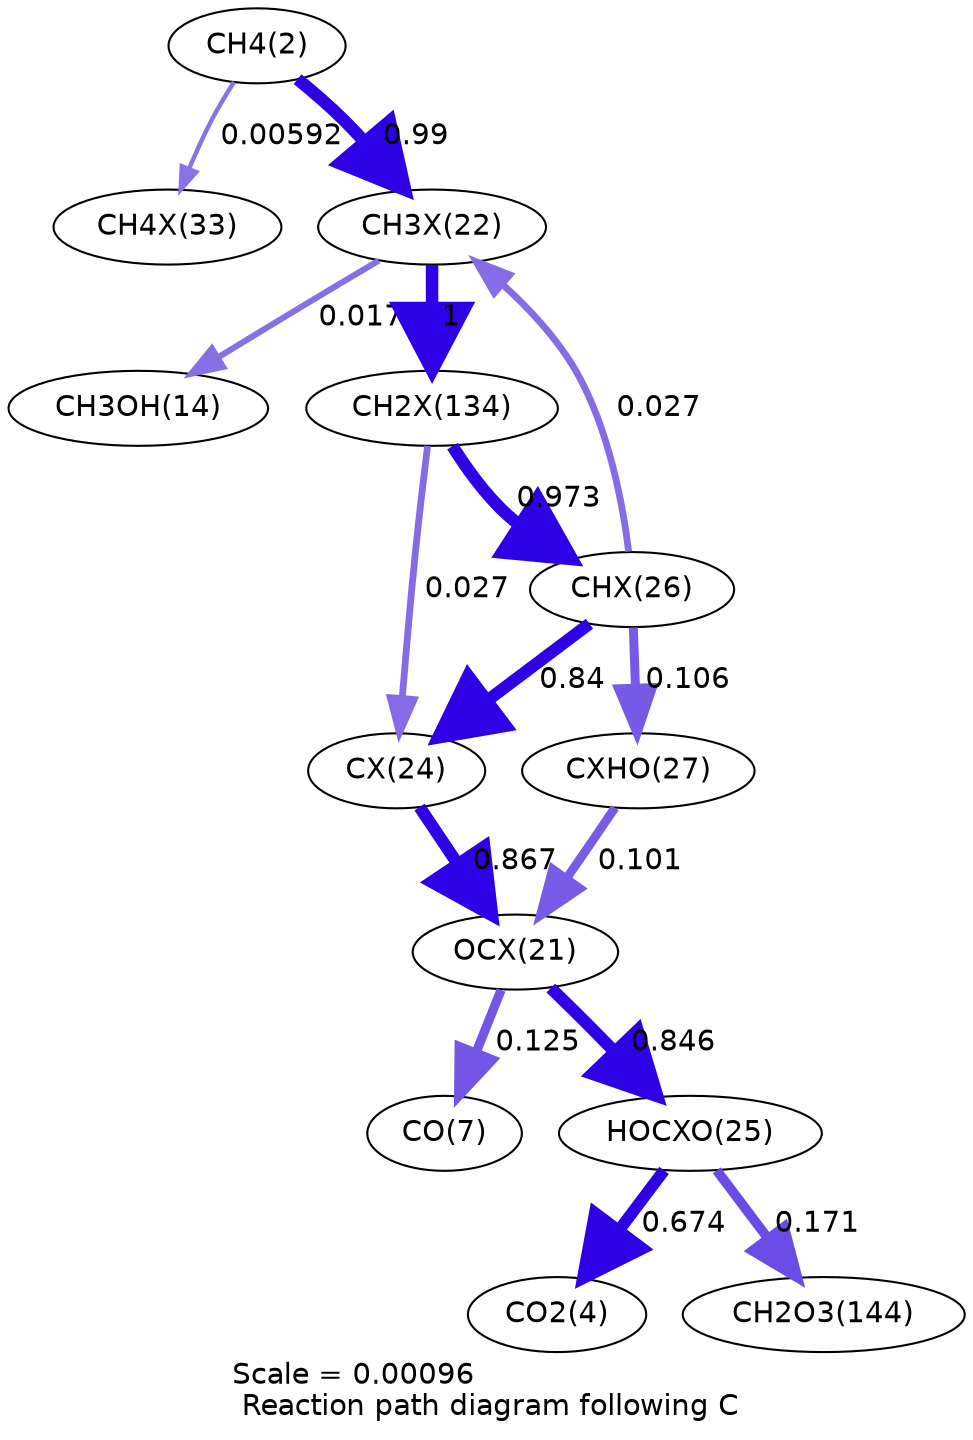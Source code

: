 digraph reaction_paths {
center=1;
s4 -> s34[fontname="Helvetica", penwidth=2.13, arrowsize=1.06, color="0.7, 0.506, 0.9"
, label=" 0.00592"];
s4 -> s28[fontname="Helvetica", penwidth=5.99, arrowsize=3, color="0.7, 1.49, 0.9"
, label=" 0.99"];
s28 -> s16[fontname="Helvetica", penwidth=2.93, arrowsize=1.47, color="0.7, 0.517, 0.9"
, label=" 0.0172"];
s28 -> s44[fontname="Helvetica", penwidth=6, arrowsize=3, color="0.7, 1.5, 0.9"
, label=" 1"];
s32 -> s28[fontname="Helvetica", penwidth=3.27, arrowsize=1.64, color="0.7, 0.527, 0.9"
, label=" 0.027"];
s44 -> s32[fontname="Helvetica", penwidth=5.98, arrowsize=2.99, color="0.7, 1.47, 0.9"
, label=" 0.973"];
s44 -> s30[fontname="Helvetica", penwidth=3.27, arrowsize=1.64, color="0.7, 0.527, 0.9"
, label=" 0.027"];
s32 -> s33[fontname="Helvetica", penwidth=4.31, arrowsize=2.15, color="0.7, 0.606, 0.9"
, label=" 0.106"];
s32 -> s30[fontname="Helvetica", penwidth=5.87, arrowsize=2.93, color="0.7, 1.34, 0.9"
, label=" 0.84"];
s33 -> s27[fontname="Helvetica", penwidth=4.27, arrowsize=2.14, color="0.7, 0.601, 0.9"
, label=" 0.101"];
s27 -> s9[fontname="Helvetica", penwidth=4.43, arrowsize=2.22, color="0.7, 0.625, 0.9"
, label=" 0.125"];
s27 -> s31[fontname="Helvetica", penwidth=5.87, arrowsize=2.94, color="0.7, 1.35, 0.9"
, label=" 0.846"];
s30 -> s27[fontname="Helvetica", penwidth=5.89, arrowsize=2.95, color="0.7, 1.37, 0.9"
, label=" 0.867"];
s31 -> s6[fontname="Helvetica", penwidth=5.7, arrowsize=2.85, color="0.7, 1.17, 0.9"
, label=" 0.674"];
s31 -> s22[fontname="Helvetica", penwidth=4.67, arrowsize=2.33, color="0.7, 0.671, 0.9"
, label=" 0.171"];
s4 [ fontname="Helvetica", label="CH4(2)"];
s6 [ fontname="Helvetica", label="CO2(4)"];
s9 [ fontname="Helvetica", label="CO(7)"];
s16 [ fontname="Helvetica", label="CH3OH(14)"];
s22 [ fontname="Helvetica", label="CH2O3(144)"];
s27 [ fontname="Helvetica", label="OCX(21)"];
s28 [ fontname="Helvetica", label="CH3X(22)"];
s30 [ fontname="Helvetica", label="CX(24)"];
s31 [ fontname="Helvetica", label="HOCXO(25)"];
s32 [ fontname="Helvetica", label="CHX(26)"];
s33 [ fontname="Helvetica", label="CXHO(27)"];
s34 [ fontname="Helvetica", label="CH4X(33)"];
s44 [ fontname="Helvetica", label="CH2X(134)"];
 label = "Scale = 0.00096\l Reaction path diagram following C";
 fontname = "Helvetica";
}
